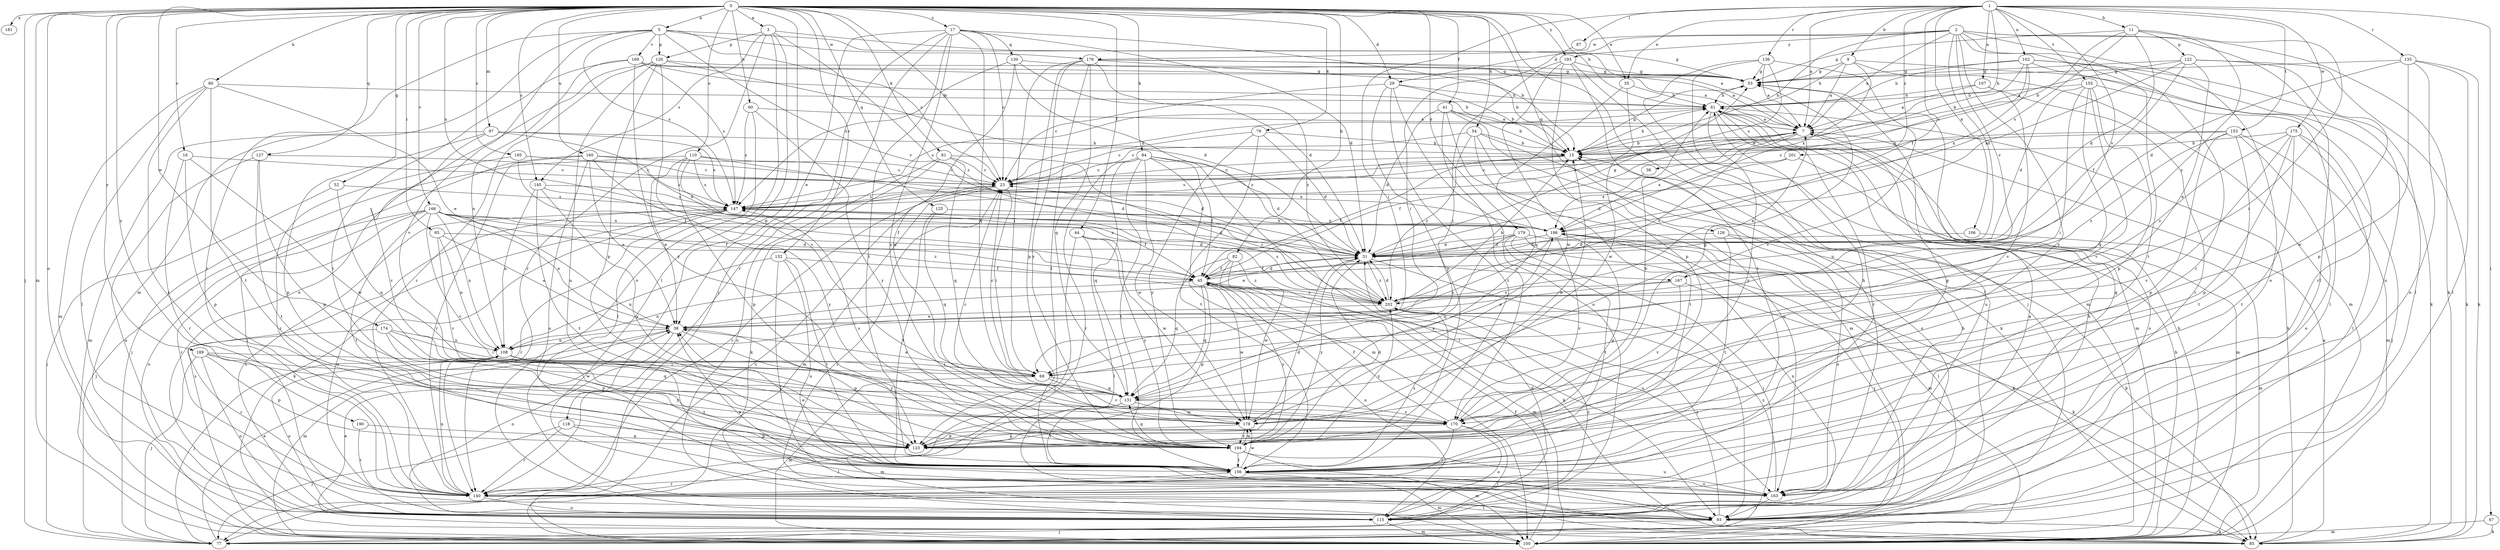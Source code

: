 strict digraph  {
0;
1;
2;
3;
5;
7;
9;
11;
15;
16;
17;
23;
29;
31;
35;
36;
38;
41;
44;
45;
52;
53;
54;
60;
61;
65;
67;
69;
77;
79;
80;
81;
82;
84;
85;
87;
93;
97;
100;
102;
106;
107;
108;
110;
115;
118;
120;
122;
123;
125;
126;
127;
130;
131;
132;
135;
136;
140;
145;
147;
153;
155;
156;
160;
163;
166;
167;
169;
170;
174;
175;
176;
178;
179;
181;
186;
189;
190;
193;
194;
195;
201;
202;
0 -> 3  [label=a];
0 -> 5  [label=a];
0 -> 16  [label=c];
0 -> 17  [label=c];
0 -> 23  [label=c];
0 -> 29  [label=d];
0 -> 35  [label=e];
0 -> 41  [label=f];
0 -> 44  [label=f];
0 -> 52  [label=g];
0 -> 54  [label=h];
0 -> 60  [label=h];
0 -> 61  [label=h];
0 -> 65  [label=i];
0 -> 77  [label=j];
0 -> 79  [label=k];
0 -> 80  [label=k];
0 -> 81  [label=k];
0 -> 82  [label=k];
0 -> 84  [label=k];
0 -> 97  [label=m];
0 -> 100  [label=m];
0 -> 110  [label=o];
0 -> 115  [label=o];
0 -> 118  [label=p];
0 -> 125  [label=q];
0 -> 126  [label=q];
0 -> 127  [label=q];
0 -> 132  [label=r];
0 -> 145  [label=s];
0 -> 160  [label=u];
0 -> 163  [label=u];
0 -> 166  [label=v];
0 -> 174  [label=w];
0 -> 179  [label=x];
0 -> 181  [label=x];
0 -> 186  [label=x];
0 -> 189  [label=y];
0 -> 190  [label=y];
0 -> 193  [label=y];
0 -> 195  [label=z];
1 -> 7  [label=a];
1 -> 9  [label=b];
1 -> 11  [label=b];
1 -> 15  [label=b];
1 -> 35  [label=e];
1 -> 45  [label=f];
1 -> 67  [label=i];
1 -> 69  [label=i];
1 -> 87  [label=l];
1 -> 102  [label=n];
1 -> 106  [label=n];
1 -> 107  [label=n];
1 -> 135  [label=r];
1 -> 136  [label=r];
1 -> 153  [label=t];
1 -> 155  [label=t];
1 -> 167  [label=v];
1 -> 175  [label=w];
1 -> 201  [label=z];
2 -> 7  [label=a];
2 -> 15  [label=b];
2 -> 29  [label=d];
2 -> 31  [label=d];
2 -> 85  [label=k];
2 -> 93  [label=l];
2 -> 115  [label=o];
2 -> 140  [label=r];
2 -> 156  [label=t];
2 -> 167  [label=v];
2 -> 176  [label=w];
2 -> 193  [label=y];
2 -> 194  [label=y];
3 -> 53  [label=g];
3 -> 93  [label=l];
3 -> 115  [label=o];
3 -> 120  [label=p];
3 -> 140  [label=r];
3 -> 145  [label=s];
3 -> 202  [label=z];
5 -> 7  [label=a];
5 -> 23  [label=c];
5 -> 100  [label=m];
5 -> 120  [label=p];
5 -> 140  [label=r];
5 -> 147  [label=s];
5 -> 167  [label=v];
5 -> 169  [label=v];
5 -> 170  [label=v];
5 -> 176  [label=w];
7 -> 15  [label=b];
7 -> 36  [label=e];
7 -> 45  [label=f];
7 -> 115  [label=o];
7 -> 186  [label=x];
7 -> 202  [label=z];
9 -> 7  [label=a];
9 -> 53  [label=g];
9 -> 61  [label=h];
9 -> 85  [label=k];
9 -> 100  [label=m];
9 -> 186  [label=x];
11 -> 15  [label=b];
11 -> 31  [label=d];
11 -> 53  [label=g];
11 -> 69  [label=i];
11 -> 122  [label=p];
11 -> 147  [label=s];
11 -> 202  [label=z];
15 -> 23  [label=c];
15 -> 45  [label=f];
15 -> 53  [label=g];
15 -> 61  [label=h];
15 -> 147  [label=s];
16 -> 23  [label=c];
16 -> 123  [label=p];
16 -> 140  [label=r];
16 -> 178  [label=w];
17 -> 15  [label=b];
17 -> 23  [label=c];
17 -> 31  [label=d];
17 -> 38  [label=e];
17 -> 77  [label=j];
17 -> 130  [label=q];
17 -> 131  [label=q];
17 -> 140  [label=r];
17 -> 156  [label=t];
17 -> 194  [label=y];
23 -> 61  [label=h];
23 -> 69  [label=i];
23 -> 100  [label=m];
23 -> 140  [label=r];
23 -> 147  [label=s];
29 -> 15  [label=b];
29 -> 23  [label=c];
29 -> 61  [label=h];
29 -> 115  [label=o];
29 -> 156  [label=t];
29 -> 194  [label=y];
31 -> 45  [label=f];
31 -> 53  [label=g];
31 -> 93  [label=l];
31 -> 194  [label=y];
31 -> 202  [label=z];
35 -> 61  [label=h];
35 -> 131  [label=q];
35 -> 178  [label=w];
36 -> 186  [label=x];
38 -> 100  [label=m];
38 -> 108  [label=n];
38 -> 115  [label=o];
38 -> 123  [label=p];
38 -> 194  [label=y];
41 -> 7  [label=a];
41 -> 15  [label=b];
41 -> 31  [label=d];
41 -> 85  [label=k];
41 -> 100  [label=m];
41 -> 170  [label=v];
44 -> 31  [label=d];
44 -> 77  [label=j];
44 -> 93  [label=l];
44 -> 178  [label=w];
44 -> 194  [label=y];
45 -> 31  [label=d];
45 -> 100  [label=m];
45 -> 108  [label=n];
45 -> 115  [label=o];
45 -> 123  [label=p];
45 -> 131  [label=q];
45 -> 163  [label=u];
45 -> 178  [label=w];
45 -> 194  [label=y];
45 -> 202  [label=z];
52 -> 77  [label=j];
52 -> 131  [label=q];
52 -> 147  [label=s];
53 -> 61  [label=h];
54 -> 15  [label=b];
54 -> 23  [label=c];
54 -> 115  [label=o];
54 -> 156  [label=t];
54 -> 163  [label=u];
54 -> 202  [label=z];
60 -> 7  [label=a];
60 -> 93  [label=l];
60 -> 147  [label=s];
60 -> 194  [label=y];
61 -> 7  [label=a];
61 -> 100  [label=m];
61 -> 140  [label=r];
61 -> 147  [label=s];
61 -> 163  [label=u];
61 -> 194  [label=y];
65 -> 31  [label=d];
65 -> 38  [label=e];
65 -> 108  [label=n];
65 -> 170  [label=v];
67 -> 85  [label=k];
67 -> 100  [label=m];
69 -> 23  [label=c];
69 -> 38  [label=e];
69 -> 100  [label=m];
69 -> 131  [label=q];
69 -> 170  [label=v];
77 -> 38  [label=e];
79 -> 15  [label=b];
79 -> 23  [label=c];
79 -> 31  [label=d];
79 -> 156  [label=t];
79 -> 194  [label=y];
80 -> 38  [label=e];
80 -> 61  [label=h];
80 -> 93  [label=l];
80 -> 100  [label=m];
80 -> 140  [label=r];
80 -> 156  [label=t];
81 -> 23  [label=c];
81 -> 31  [label=d];
81 -> 85  [label=k];
81 -> 115  [label=o];
81 -> 131  [label=q];
82 -> 45  [label=f];
82 -> 85  [label=k];
82 -> 131  [label=q];
82 -> 178  [label=w];
82 -> 202  [label=z];
84 -> 23  [label=c];
84 -> 31  [label=d];
84 -> 45  [label=f];
84 -> 93  [label=l];
84 -> 100  [label=m];
84 -> 131  [label=q];
84 -> 140  [label=r];
84 -> 156  [label=t];
84 -> 178  [label=w];
85 -> 7  [label=a];
85 -> 23  [label=c];
85 -> 38  [label=e];
85 -> 61  [label=h];
87 -> 69  [label=i];
93 -> 77  [label=j];
93 -> 85  [label=k];
93 -> 202  [label=z];
97 -> 15  [label=b];
97 -> 31  [label=d];
97 -> 100  [label=m];
97 -> 123  [label=p];
97 -> 147  [label=s];
97 -> 170  [label=v];
100 -> 15  [label=b];
100 -> 23  [label=c];
100 -> 45  [label=f];
100 -> 61  [label=h];
100 -> 147  [label=s];
102 -> 15  [label=b];
102 -> 23  [label=c];
102 -> 53  [label=g];
102 -> 61  [label=h];
102 -> 93  [label=l];
102 -> 140  [label=r];
102 -> 163  [label=u];
102 -> 186  [label=x];
106 -> 31  [label=d];
106 -> 100  [label=m];
107 -> 7  [label=a];
107 -> 61  [label=h];
107 -> 140  [label=r];
107 -> 170  [label=v];
108 -> 69  [label=i];
108 -> 77  [label=j];
108 -> 115  [label=o];
108 -> 156  [label=t];
110 -> 23  [label=c];
110 -> 31  [label=d];
110 -> 38  [label=e];
110 -> 77  [label=j];
110 -> 123  [label=p];
110 -> 147  [label=s];
110 -> 202  [label=z];
115 -> 31  [label=d];
115 -> 61  [label=h];
115 -> 100  [label=m];
115 -> 147  [label=s];
115 -> 186  [label=x];
115 -> 202  [label=z];
118 -> 77  [label=j];
118 -> 93  [label=l];
118 -> 123  [label=p];
118 -> 140  [label=r];
120 -> 31  [label=d];
120 -> 53  [label=g];
120 -> 115  [label=o];
120 -> 123  [label=p];
120 -> 140  [label=r];
120 -> 163  [label=u];
120 -> 170  [label=v];
122 -> 7  [label=a];
122 -> 38  [label=e];
122 -> 45  [label=f];
122 -> 53  [label=g];
122 -> 85  [label=k];
122 -> 178  [label=w];
122 -> 186  [label=x];
123 -> 31  [label=d];
125 -> 131  [label=q];
125 -> 156  [label=t];
125 -> 186  [label=x];
126 -> 31  [label=d];
126 -> 85  [label=k];
126 -> 156  [label=t];
126 -> 163  [label=u];
127 -> 23  [label=c];
127 -> 115  [label=o];
127 -> 123  [label=p];
127 -> 156  [label=t];
130 -> 31  [label=d];
130 -> 53  [label=g];
130 -> 147  [label=s];
130 -> 178  [label=w];
130 -> 202  [label=z];
131 -> 53  [label=g];
131 -> 100  [label=m];
131 -> 156  [label=t];
131 -> 170  [label=v];
131 -> 178  [label=w];
132 -> 45  [label=f];
132 -> 93  [label=l];
132 -> 108  [label=n];
132 -> 156  [label=t];
132 -> 163  [label=u];
135 -> 31  [label=d];
135 -> 53  [label=g];
135 -> 85  [label=k];
135 -> 93  [label=l];
135 -> 115  [label=o];
135 -> 123  [label=p];
136 -> 7  [label=a];
136 -> 53  [label=g];
136 -> 77  [label=j];
136 -> 100  [label=m];
136 -> 147  [label=s];
136 -> 170  [label=v];
140 -> 93  [label=l];
140 -> 108  [label=n];
140 -> 115  [label=o];
145 -> 45  [label=f];
145 -> 108  [label=n];
145 -> 147  [label=s];
145 -> 156  [label=t];
145 -> 194  [label=y];
147 -> 7  [label=a];
147 -> 45  [label=f];
147 -> 85  [label=k];
147 -> 115  [label=o];
147 -> 140  [label=r];
147 -> 186  [label=x];
153 -> 15  [label=b];
153 -> 23  [label=c];
153 -> 100  [label=m];
153 -> 115  [label=o];
153 -> 123  [label=p];
153 -> 156  [label=t];
153 -> 202  [label=z];
155 -> 31  [label=d];
155 -> 61  [label=h];
155 -> 69  [label=i];
155 -> 93  [label=l];
155 -> 123  [label=p];
155 -> 131  [label=q];
155 -> 170  [label=v];
156 -> 38  [label=e];
156 -> 53  [label=g];
156 -> 100  [label=m];
156 -> 140  [label=r];
156 -> 163  [label=u];
156 -> 178  [label=w];
156 -> 202  [label=z];
160 -> 23  [label=c];
160 -> 38  [label=e];
160 -> 93  [label=l];
160 -> 140  [label=r];
160 -> 163  [label=u];
160 -> 186  [label=x];
160 -> 194  [label=y];
163 -> 7  [label=a];
163 -> 15  [label=b];
163 -> 38  [label=e];
163 -> 53  [label=g];
163 -> 93  [label=l];
163 -> 202  [label=z];
166 -> 31  [label=d];
166 -> 38  [label=e];
166 -> 45  [label=f];
166 -> 77  [label=j];
166 -> 108  [label=n];
166 -> 115  [label=o];
166 -> 140  [label=r];
166 -> 156  [label=t];
166 -> 170  [label=v];
166 -> 186  [label=x];
166 -> 202  [label=z];
167 -> 38  [label=e];
167 -> 85  [label=k];
167 -> 170  [label=v];
167 -> 202  [label=z];
169 -> 7  [label=a];
169 -> 15  [label=b];
169 -> 53  [label=g];
169 -> 108  [label=n];
169 -> 147  [label=s];
169 -> 156  [label=t];
169 -> 194  [label=y];
170 -> 45  [label=f];
170 -> 61  [label=h];
170 -> 77  [label=j];
170 -> 115  [label=o];
170 -> 123  [label=p];
170 -> 140  [label=r];
174 -> 69  [label=i];
174 -> 108  [label=n];
174 -> 123  [label=p];
174 -> 140  [label=r];
174 -> 178  [label=w];
175 -> 15  [label=b];
175 -> 77  [label=j];
175 -> 93  [label=l];
175 -> 123  [label=p];
175 -> 156  [label=t];
175 -> 170  [label=v];
175 -> 202  [label=z];
176 -> 7  [label=a];
176 -> 15  [label=b];
176 -> 53  [label=g];
176 -> 69  [label=i];
176 -> 123  [label=p];
176 -> 131  [label=q];
176 -> 156  [label=t];
176 -> 194  [label=y];
176 -> 202  [label=z];
178 -> 15  [label=b];
178 -> 23  [label=c];
178 -> 123  [label=p];
178 -> 186  [label=x];
178 -> 194  [label=y];
179 -> 31  [label=d];
179 -> 38  [label=e];
179 -> 77  [label=j];
179 -> 85  [label=k];
179 -> 100  [label=m];
179 -> 131  [label=q];
179 -> 156  [label=t];
186 -> 31  [label=d];
186 -> 77  [label=j];
186 -> 93  [label=l];
186 -> 108  [label=n];
186 -> 123  [label=p];
186 -> 170  [label=v];
189 -> 69  [label=i];
189 -> 77  [label=j];
189 -> 115  [label=o];
189 -> 123  [label=p];
189 -> 131  [label=q];
189 -> 194  [label=y];
190 -> 123  [label=p];
190 -> 140  [label=r];
193 -> 53  [label=g];
193 -> 69  [label=i];
193 -> 93  [label=l];
193 -> 123  [label=p];
193 -> 156  [label=t];
193 -> 178  [label=w];
194 -> 31  [label=d];
194 -> 61  [label=h];
194 -> 100  [label=m];
194 -> 131  [label=q];
194 -> 147  [label=s];
194 -> 156  [label=t];
194 -> 163  [label=u];
194 -> 178  [label=w];
194 -> 202  [label=z];
195 -> 23  [label=c];
195 -> 45  [label=f];
195 -> 140  [label=r];
195 -> 147  [label=s];
201 -> 23  [label=c];
201 -> 31  [label=d];
201 -> 100  [label=m];
202 -> 7  [label=a];
202 -> 15  [label=b];
202 -> 23  [label=c];
202 -> 31  [label=d];
202 -> 38  [label=e];
202 -> 147  [label=s];
}
